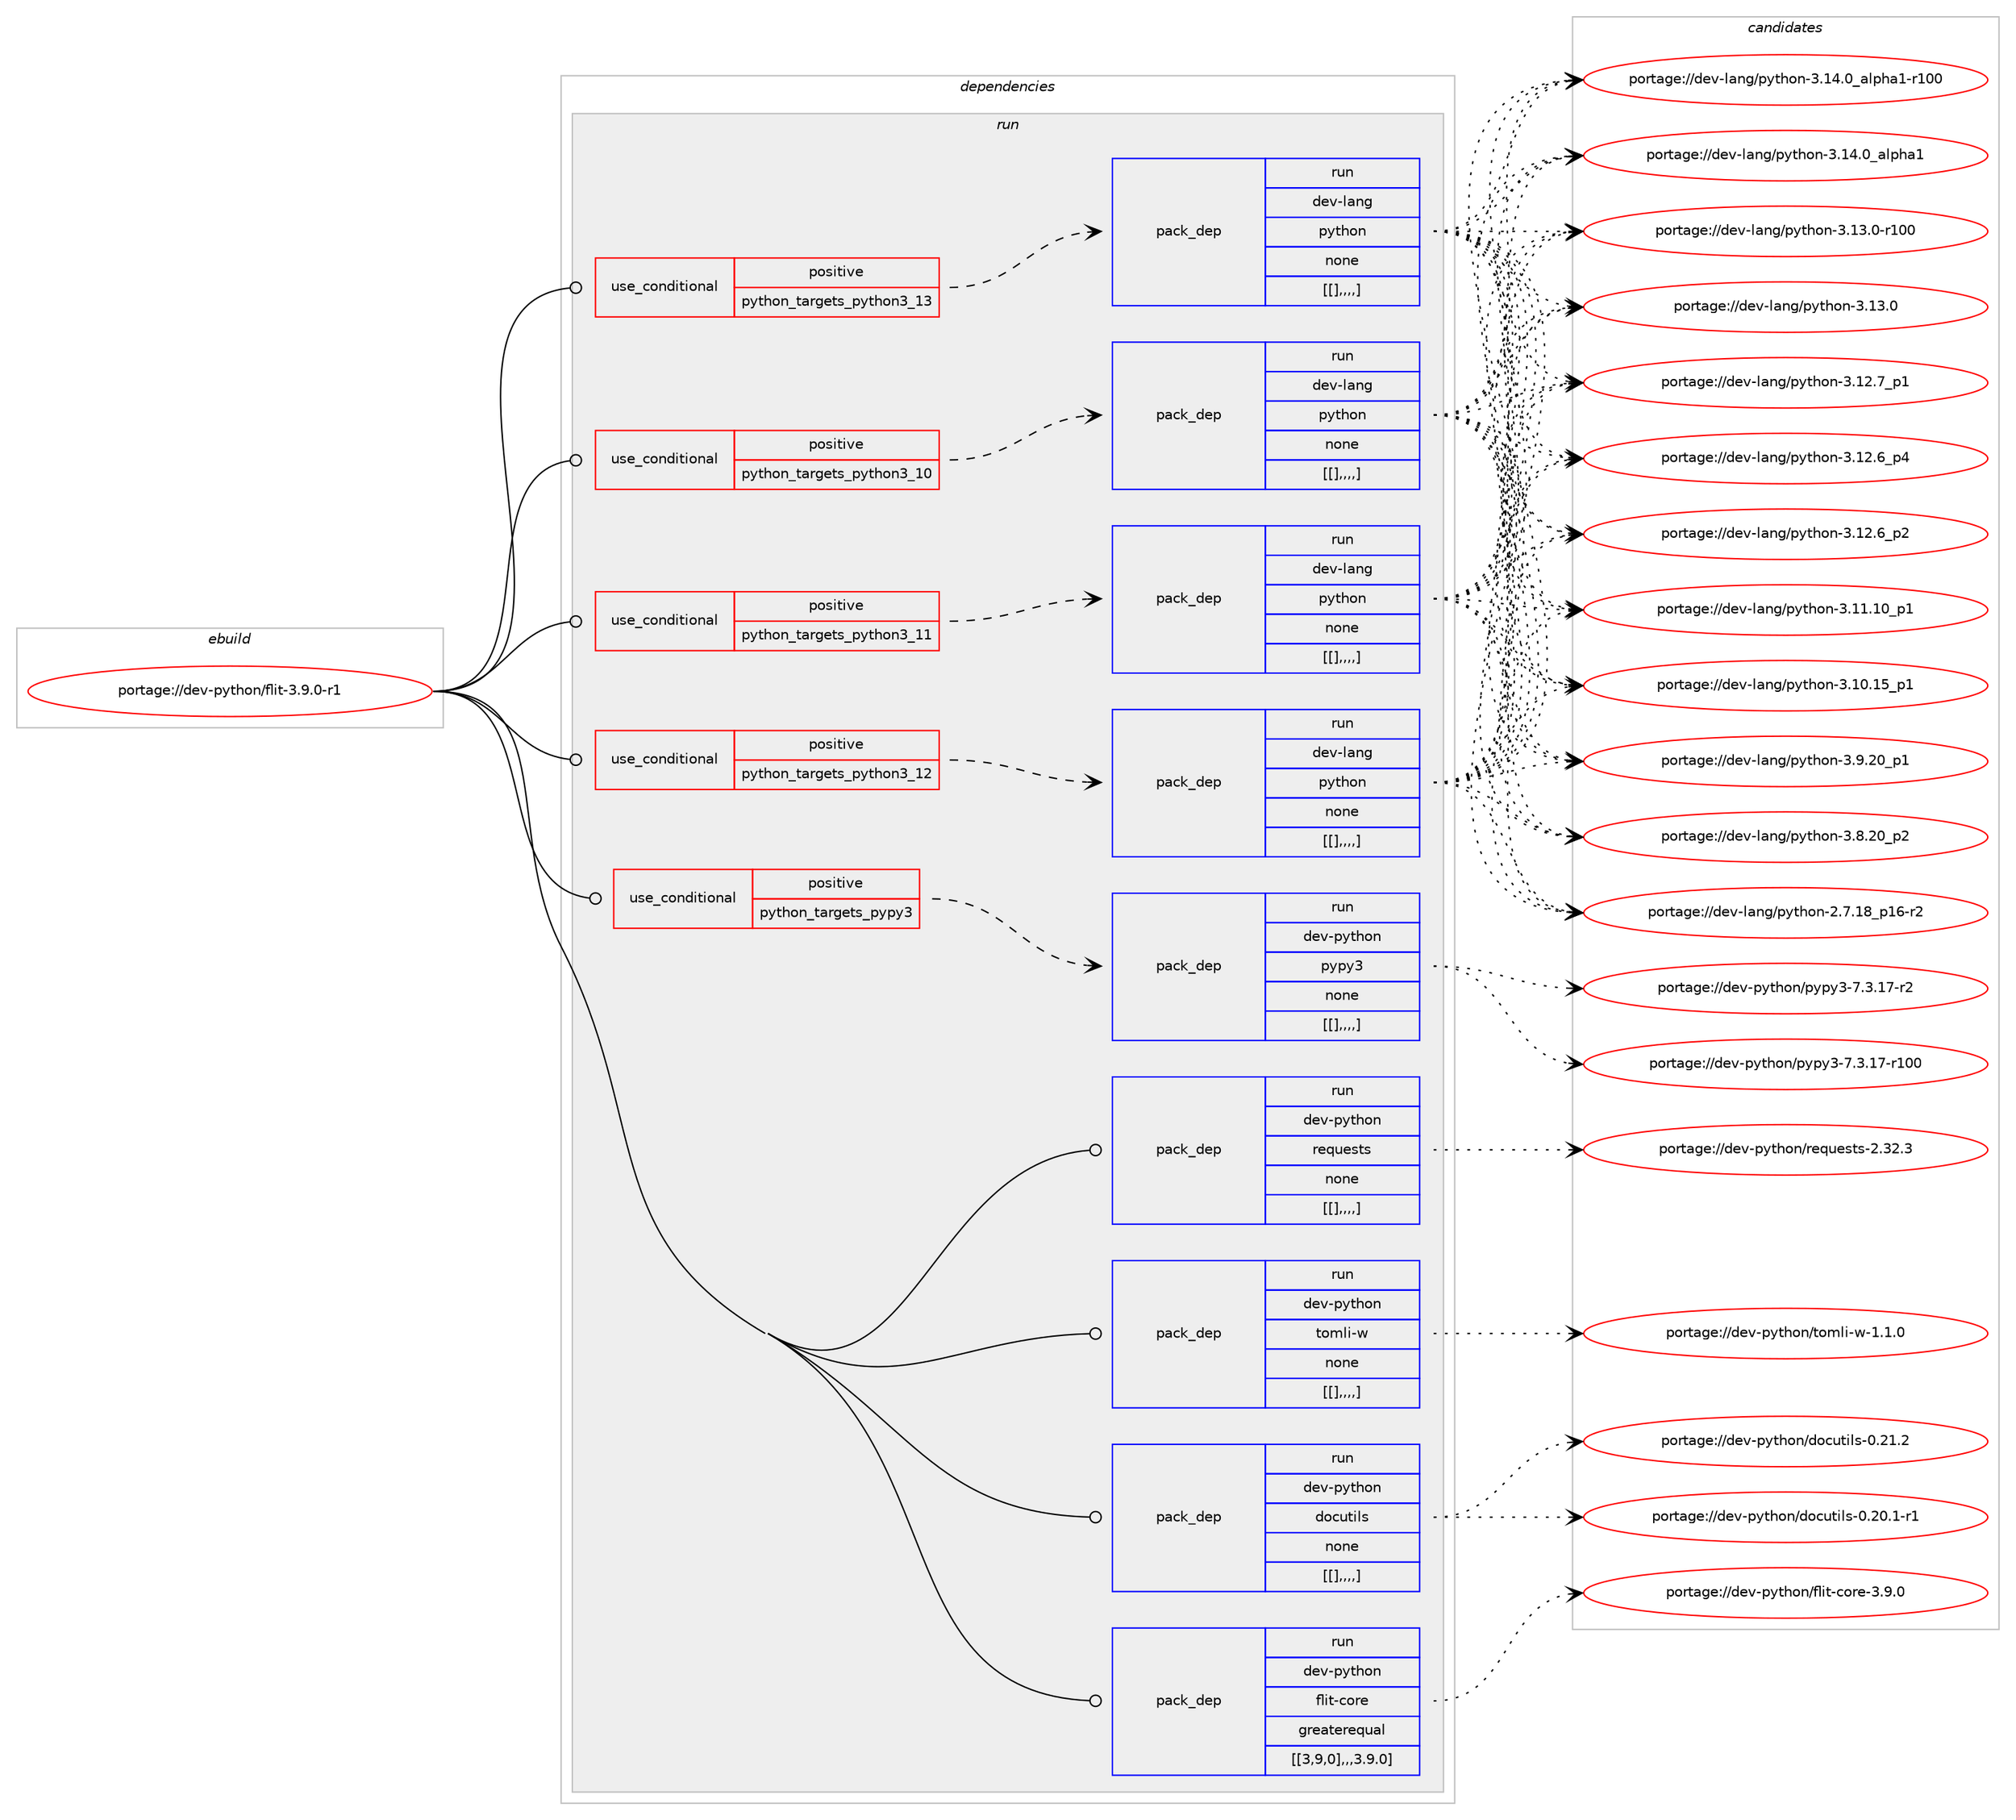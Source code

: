 digraph prolog {

# *************
# Graph options
# *************

newrank=true;
concentrate=true;
compound=true;
graph [rankdir=LR,fontname=Helvetica,fontsize=10,ranksep=1.5];#, ranksep=2.5, nodesep=0.2];
edge  [arrowhead=vee];
node  [fontname=Helvetica,fontsize=10];

# **********
# The ebuild
# **********

subgraph cluster_leftcol {
color=gray;
label=<<i>ebuild</i>>;
id [label="portage://dev-python/flit-3.9.0-r1", color=red, width=4, href="../dev-python/flit-3.9.0-r1.svg"];
}

# ****************
# The dependencies
# ****************

subgraph cluster_midcol {
color=gray;
label=<<i>dependencies</i>>;
subgraph cluster_compile {
fillcolor="#eeeeee";
style=filled;
label=<<i>compile</i>>;
}
subgraph cluster_compileandrun {
fillcolor="#eeeeee";
style=filled;
label=<<i>compile and run</i>>;
}
subgraph cluster_run {
fillcolor="#eeeeee";
style=filled;
label=<<i>run</i>>;
subgraph cond35132 {
dependency152323 [label=<<TABLE BORDER="0" CELLBORDER="1" CELLSPACING="0" CELLPADDING="4"><TR><TD ROWSPAN="3" CELLPADDING="10">use_conditional</TD></TR><TR><TD>positive</TD></TR><TR><TD>python_targets_pypy3</TD></TR></TABLE>>, shape=none, color=red];
subgraph pack115865 {
dependency152334 [label=<<TABLE BORDER="0" CELLBORDER="1" CELLSPACING="0" CELLPADDING="4" WIDTH="220"><TR><TD ROWSPAN="6" CELLPADDING="30">pack_dep</TD></TR><TR><TD WIDTH="110">run</TD></TR><TR><TD>dev-python</TD></TR><TR><TD>pypy3</TD></TR><TR><TD>none</TD></TR><TR><TD>[[],,,,]</TD></TR></TABLE>>, shape=none, color=blue];
}
dependency152323:e -> dependency152334:w [weight=20,style="dashed",arrowhead="vee"];
}
id:e -> dependency152323:w [weight=20,style="solid",arrowhead="odot"];
subgraph cond35143 {
dependency152346 [label=<<TABLE BORDER="0" CELLBORDER="1" CELLSPACING="0" CELLPADDING="4"><TR><TD ROWSPAN="3" CELLPADDING="10">use_conditional</TD></TR><TR><TD>positive</TD></TR><TR><TD>python_targets_python3_10</TD></TR></TABLE>>, shape=none, color=red];
subgraph pack115876 {
dependency152356 [label=<<TABLE BORDER="0" CELLBORDER="1" CELLSPACING="0" CELLPADDING="4" WIDTH="220"><TR><TD ROWSPAN="6" CELLPADDING="30">pack_dep</TD></TR><TR><TD WIDTH="110">run</TD></TR><TR><TD>dev-lang</TD></TR><TR><TD>python</TD></TR><TR><TD>none</TD></TR><TR><TD>[[],,,,]</TD></TR></TABLE>>, shape=none, color=blue];
}
dependency152346:e -> dependency152356:w [weight=20,style="dashed",arrowhead="vee"];
}
id:e -> dependency152346:w [weight=20,style="solid",arrowhead="odot"];
subgraph cond35150 {
dependency152376 [label=<<TABLE BORDER="0" CELLBORDER="1" CELLSPACING="0" CELLPADDING="4"><TR><TD ROWSPAN="3" CELLPADDING="10">use_conditional</TD></TR><TR><TD>positive</TD></TR><TR><TD>python_targets_python3_11</TD></TR></TABLE>>, shape=none, color=red];
subgraph pack115893 {
dependency152392 [label=<<TABLE BORDER="0" CELLBORDER="1" CELLSPACING="0" CELLPADDING="4" WIDTH="220"><TR><TD ROWSPAN="6" CELLPADDING="30">pack_dep</TD></TR><TR><TD WIDTH="110">run</TD></TR><TR><TD>dev-lang</TD></TR><TR><TD>python</TD></TR><TR><TD>none</TD></TR><TR><TD>[[],,,,]</TD></TR></TABLE>>, shape=none, color=blue];
}
dependency152376:e -> dependency152392:w [weight=20,style="dashed",arrowhead="vee"];
}
id:e -> dependency152376:w [weight=20,style="solid",arrowhead="odot"];
subgraph cond35168 {
dependency152395 [label=<<TABLE BORDER="0" CELLBORDER="1" CELLSPACING="0" CELLPADDING="4"><TR><TD ROWSPAN="3" CELLPADDING="10">use_conditional</TD></TR><TR><TD>positive</TD></TR><TR><TD>python_targets_python3_12</TD></TR></TABLE>>, shape=none, color=red];
subgraph pack115904 {
dependency152402 [label=<<TABLE BORDER="0" CELLBORDER="1" CELLSPACING="0" CELLPADDING="4" WIDTH="220"><TR><TD ROWSPAN="6" CELLPADDING="30">pack_dep</TD></TR><TR><TD WIDTH="110">run</TD></TR><TR><TD>dev-lang</TD></TR><TR><TD>python</TD></TR><TR><TD>none</TD></TR><TR><TD>[[],,,,]</TD></TR></TABLE>>, shape=none, color=blue];
}
dependency152395:e -> dependency152402:w [weight=20,style="dashed",arrowhead="vee"];
}
id:e -> dependency152395:w [weight=20,style="solid",arrowhead="odot"];
subgraph cond35178 {
dependency152427 [label=<<TABLE BORDER="0" CELLBORDER="1" CELLSPACING="0" CELLPADDING="4"><TR><TD ROWSPAN="3" CELLPADDING="10">use_conditional</TD></TR><TR><TD>positive</TD></TR><TR><TD>python_targets_python3_13</TD></TR></TABLE>>, shape=none, color=red];
subgraph pack115930 {
dependency152501 [label=<<TABLE BORDER="0" CELLBORDER="1" CELLSPACING="0" CELLPADDING="4" WIDTH="220"><TR><TD ROWSPAN="6" CELLPADDING="30">pack_dep</TD></TR><TR><TD WIDTH="110">run</TD></TR><TR><TD>dev-lang</TD></TR><TR><TD>python</TD></TR><TR><TD>none</TD></TR><TR><TD>[[],,,,]</TD></TR></TABLE>>, shape=none, color=blue];
}
dependency152427:e -> dependency152501:w [weight=20,style="dashed",arrowhead="vee"];
}
id:e -> dependency152427:w [weight=20,style="solid",arrowhead="odot"];
subgraph pack115961 {
dependency152507 [label=<<TABLE BORDER="0" CELLBORDER="1" CELLSPACING="0" CELLPADDING="4" WIDTH="220"><TR><TD ROWSPAN="6" CELLPADDING="30">pack_dep</TD></TR><TR><TD WIDTH="110">run</TD></TR><TR><TD>dev-python</TD></TR><TR><TD>docutils</TD></TR><TR><TD>none</TD></TR><TR><TD>[[],,,,]</TD></TR></TABLE>>, shape=none, color=blue];
}
id:e -> dependency152507:w [weight=20,style="solid",arrowhead="odot"];
subgraph pack115998 {
dependency152601 [label=<<TABLE BORDER="0" CELLBORDER="1" CELLSPACING="0" CELLPADDING="4" WIDTH="220"><TR><TD ROWSPAN="6" CELLPADDING="30">pack_dep</TD></TR><TR><TD WIDTH="110">run</TD></TR><TR><TD>dev-python</TD></TR><TR><TD>flit-core</TD></TR><TR><TD>greaterequal</TD></TR><TR><TD>[[3,9,0],,,3.9.0]</TD></TR></TABLE>>, shape=none, color=blue];
}
id:e -> dependency152601:w [weight=20,style="solid",arrowhead="odot"];
subgraph pack116024 {
dependency152641 [label=<<TABLE BORDER="0" CELLBORDER="1" CELLSPACING="0" CELLPADDING="4" WIDTH="220"><TR><TD ROWSPAN="6" CELLPADDING="30">pack_dep</TD></TR><TR><TD WIDTH="110">run</TD></TR><TR><TD>dev-python</TD></TR><TR><TD>requests</TD></TR><TR><TD>none</TD></TR><TR><TD>[[],,,,]</TD></TR></TABLE>>, shape=none, color=blue];
}
id:e -> dependency152641:w [weight=20,style="solid",arrowhead="odot"];
subgraph pack116057 {
dependency152701 [label=<<TABLE BORDER="0" CELLBORDER="1" CELLSPACING="0" CELLPADDING="4" WIDTH="220"><TR><TD ROWSPAN="6" CELLPADDING="30">pack_dep</TD></TR><TR><TD WIDTH="110">run</TD></TR><TR><TD>dev-python</TD></TR><TR><TD>tomli-w</TD></TR><TR><TD>none</TD></TR><TR><TD>[[],,,,]</TD></TR></TABLE>>, shape=none, color=blue];
}
id:e -> dependency152701:w [weight=20,style="solid",arrowhead="odot"];
}
}

# **************
# The candidates
# **************

subgraph cluster_choices {
rank=same;
color=gray;
label=<<i>candidates</i>>;

subgraph choice115917 {
color=black;
nodesep=1;
choice100101118451121211161041111104711212111212151455546514649554511450 [label="portage://dev-python/pypy3-7.3.17-r2", color=red, width=4,href="../dev-python/pypy3-7.3.17-r2.svg"];
choice1001011184511212111610411111047112121112121514555465146495545114494848 [label="portage://dev-python/pypy3-7.3.17-r100", color=red, width=4,href="../dev-python/pypy3-7.3.17-r100.svg"];
dependency152334:e -> choice100101118451121211161041111104711212111212151455546514649554511450:w [style=dotted,weight="100"];
dependency152334:e -> choice1001011184511212111610411111047112121112121514555465146495545114494848:w [style=dotted,weight="100"];
}
subgraph choice115920 {
color=black;
nodesep=1;
choice100101118451089711010347112121116104111110455146495246489597108112104974945114494848 [label="portage://dev-lang/python-3.14.0_alpha1-r100", color=red, width=4,href="../dev-lang/python-3.14.0_alpha1-r100.svg"];
choice1001011184510897110103471121211161041111104551464952464895971081121049749 [label="portage://dev-lang/python-3.14.0_alpha1", color=red, width=4,href="../dev-lang/python-3.14.0_alpha1.svg"];
choice1001011184510897110103471121211161041111104551464951464845114494848 [label="portage://dev-lang/python-3.13.0-r100", color=red, width=4,href="../dev-lang/python-3.13.0-r100.svg"];
choice10010111845108971101034711212111610411111045514649514648 [label="portage://dev-lang/python-3.13.0", color=red, width=4,href="../dev-lang/python-3.13.0.svg"];
choice100101118451089711010347112121116104111110455146495046559511249 [label="portage://dev-lang/python-3.12.7_p1", color=red, width=4,href="../dev-lang/python-3.12.7_p1.svg"];
choice100101118451089711010347112121116104111110455146495046549511252 [label="portage://dev-lang/python-3.12.6_p4", color=red, width=4,href="../dev-lang/python-3.12.6_p4.svg"];
choice100101118451089711010347112121116104111110455146495046549511250 [label="portage://dev-lang/python-3.12.6_p2", color=red, width=4,href="../dev-lang/python-3.12.6_p2.svg"];
choice10010111845108971101034711212111610411111045514649494649489511249 [label="portage://dev-lang/python-3.11.10_p1", color=red, width=4,href="../dev-lang/python-3.11.10_p1.svg"];
choice10010111845108971101034711212111610411111045514649484649539511249 [label="portage://dev-lang/python-3.10.15_p1", color=red, width=4,href="../dev-lang/python-3.10.15_p1.svg"];
choice100101118451089711010347112121116104111110455146574650489511249 [label="portage://dev-lang/python-3.9.20_p1", color=red, width=4,href="../dev-lang/python-3.9.20_p1.svg"];
choice100101118451089711010347112121116104111110455146564650489511250 [label="portage://dev-lang/python-3.8.20_p2", color=red, width=4,href="../dev-lang/python-3.8.20_p2.svg"];
choice100101118451089711010347112121116104111110455046554649569511249544511450 [label="portage://dev-lang/python-2.7.18_p16-r2", color=red, width=4,href="../dev-lang/python-2.7.18_p16-r2.svg"];
dependency152356:e -> choice100101118451089711010347112121116104111110455146495246489597108112104974945114494848:w [style=dotted,weight="100"];
dependency152356:e -> choice1001011184510897110103471121211161041111104551464952464895971081121049749:w [style=dotted,weight="100"];
dependency152356:e -> choice1001011184510897110103471121211161041111104551464951464845114494848:w [style=dotted,weight="100"];
dependency152356:e -> choice10010111845108971101034711212111610411111045514649514648:w [style=dotted,weight="100"];
dependency152356:e -> choice100101118451089711010347112121116104111110455146495046559511249:w [style=dotted,weight="100"];
dependency152356:e -> choice100101118451089711010347112121116104111110455146495046549511252:w [style=dotted,weight="100"];
dependency152356:e -> choice100101118451089711010347112121116104111110455146495046549511250:w [style=dotted,weight="100"];
dependency152356:e -> choice10010111845108971101034711212111610411111045514649494649489511249:w [style=dotted,weight="100"];
dependency152356:e -> choice10010111845108971101034711212111610411111045514649484649539511249:w [style=dotted,weight="100"];
dependency152356:e -> choice100101118451089711010347112121116104111110455146574650489511249:w [style=dotted,weight="100"];
dependency152356:e -> choice100101118451089711010347112121116104111110455146564650489511250:w [style=dotted,weight="100"];
dependency152356:e -> choice100101118451089711010347112121116104111110455046554649569511249544511450:w [style=dotted,weight="100"];
}
subgraph choice115944 {
color=black;
nodesep=1;
choice100101118451089711010347112121116104111110455146495246489597108112104974945114494848 [label="portage://dev-lang/python-3.14.0_alpha1-r100", color=red, width=4,href="../dev-lang/python-3.14.0_alpha1-r100.svg"];
choice1001011184510897110103471121211161041111104551464952464895971081121049749 [label="portage://dev-lang/python-3.14.0_alpha1", color=red, width=4,href="../dev-lang/python-3.14.0_alpha1.svg"];
choice1001011184510897110103471121211161041111104551464951464845114494848 [label="portage://dev-lang/python-3.13.0-r100", color=red, width=4,href="../dev-lang/python-3.13.0-r100.svg"];
choice10010111845108971101034711212111610411111045514649514648 [label="portage://dev-lang/python-3.13.0", color=red, width=4,href="../dev-lang/python-3.13.0.svg"];
choice100101118451089711010347112121116104111110455146495046559511249 [label="portage://dev-lang/python-3.12.7_p1", color=red, width=4,href="../dev-lang/python-3.12.7_p1.svg"];
choice100101118451089711010347112121116104111110455146495046549511252 [label="portage://dev-lang/python-3.12.6_p4", color=red, width=4,href="../dev-lang/python-3.12.6_p4.svg"];
choice100101118451089711010347112121116104111110455146495046549511250 [label="portage://dev-lang/python-3.12.6_p2", color=red, width=4,href="../dev-lang/python-3.12.6_p2.svg"];
choice10010111845108971101034711212111610411111045514649494649489511249 [label="portage://dev-lang/python-3.11.10_p1", color=red, width=4,href="../dev-lang/python-3.11.10_p1.svg"];
choice10010111845108971101034711212111610411111045514649484649539511249 [label="portage://dev-lang/python-3.10.15_p1", color=red, width=4,href="../dev-lang/python-3.10.15_p1.svg"];
choice100101118451089711010347112121116104111110455146574650489511249 [label="portage://dev-lang/python-3.9.20_p1", color=red, width=4,href="../dev-lang/python-3.9.20_p1.svg"];
choice100101118451089711010347112121116104111110455146564650489511250 [label="portage://dev-lang/python-3.8.20_p2", color=red, width=4,href="../dev-lang/python-3.8.20_p2.svg"];
choice100101118451089711010347112121116104111110455046554649569511249544511450 [label="portage://dev-lang/python-2.7.18_p16-r2", color=red, width=4,href="../dev-lang/python-2.7.18_p16-r2.svg"];
dependency152392:e -> choice100101118451089711010347112121116104111110455146495246489597108112104974945114494848:w [style=dotted,weight="100"];
dependency152392:e -> choice1001011184510897110103471121211161041111104551464952464895971081121049749:w [style=dotted,weight="100"];
dependency152392:e -> choice1001011184510897110103471121211161041111104551464951464845114494848:w [style=dotted,weight="100"];
dependency152392:e -> choice10010111845108971101034711212111610411111045514649514648:w [style=dotted,weight="100"];
dependency152392:e -> choice100101118451089711010347112121116104111110455146495046559511249:w [style=dotted,weight="100"];
dependency152392:e -> choice100101118451089711010347112121116104111110455146495046549511252:w [style=dotted,weight="100"];
dependency152392:e -> choice100101118451089711010347112121116104111110455146495046549511250:w [style=dotted,weight="100"];
dependency152392:e -> choice10010111845108971101034711212111610411111045514649494649489511249:w [style=dotted,weight="100"];
dependency152392:e -> choice10010111845108971101034711212111610411111045514649484649539511249:w [style=dotted,weight="100"];
dependency152392:e -> choice100101118451089711010347112121116104111110455146574650489511249:w [style=dotted,weight="100"];
dependency152392:e -> choice100101118451089711010347112121116104111110455146564650489511250:w [style=dotted,weight="100"];
dependency152392:e -> choice100101118451089711010347112121116104111110455046554649569511249544511450:w [style=dotted,weight="100"];
}
subgraph choice115957 {
color=black;
nodesep=1;
choice100101118451089711010347112121116104111110455146495246489597108112104974945114494848 [label="portage://dev-lang/python-3.14.0_alpha1-r100", color=red, width=4,href="../dev-lang/python-3.14.0_alpha1-r100.svg"];
choice1001011184510897110103471121211161041111104551464952464895971081121049749 [label="portage://dev-lang/python-3.14.0_alpha1", color=red, width=4,href="../dev-lang/python-3.14.0_alpha1.svg"];
choice1001011184510897110103471121211161041111104551464951464845114494848 [label="portage://dev-lang/python-3.13.0-r100", color=red, width=4,href="../dev-lang/python-3.13.0-r100.svg"];
choice10010111845108971101034711212111610411111045514649514648 [label="portage://dev-lang/python-3.13.0", color=red, width=4,href="../dev-lang/python-3.13.0.svg"];
choice100101118451089711010347112121116104111110455146495046559511249 [label="portage://dev-lang/python-3.12.7_p1", color=red, width=4,href="../dev-lang/python-3.12.7_p1.svg"];
choice100101118451089711010347112121116104111110455146495046549511252 [label="portage://dev-lang/python-3.12.6_p4", color=red, width=4,href="../dev-lang/python-3.12.6_p4.svg"];
choice100101118451089711010347112121116104111110455146495046549511250 [label="portage://dev-lang/python-3.12.6_p2", color=red, width=4,href="../dev-lang/python-3.12.6_p2.svg"];
choice10010111845108971101034711212111610411111045514649494649489511249 [label="portage://dev-lang/python-3.11.10_p1", color=red, width=4,href="../dev-lang/python-3.11.10_p1.svg"];
choice10010111845108971101034711212111610411111045514649484649539511249 [label="portage://dev-lang/python-3.10.15_p1", color=red, width=4,href="../dev-lang/python-3.10.15_p1.svg"];
choice100101118451089711010347112121116104111110455146574650489511249 [label="portage://dev-lang/python-3.9.20_p1", color=red, width=4,href="../dev-lang/python-3.9.20_p1.svg"];
choice100101118451089711010347112121116104111110455146564650489511250 [label="portage://dev-lang/python-3.8.20_p2", color=red, width=4,href="../dev-lang/python-3.8.20_p2.svg"];
choice100101118451089711010347112121116104111110455046554649569511249544511450 [label="portage://dev-lang/python-2.7.18_p16-r2", color=red, width=4,href="../dev-lang/python-2.7.18_p16-r2.svg"];
dependency152402:e -> choice100101118451089711010347112121116104111110455146495246489597108112104974945114494848:w [style=dotted,weight="100"];
dependency152402:e -> choice1001011184510897110103471121211161041111104551464952464895971081121049749:w [style=dotted,weight="100"];
dependency152402:e -> choice1001011184510897110103471121211161041111104551464951464845114494848:w [style=dotted,weight="100"];
dependency152402:e -> choice10010111845108971101034711212111610411111045514649514648:w [style=dotted,weight="100"];
dependency152402:e -> choice100101118451089711010347112121116104111110455146495046559511249:w [style=dotted,weight="100"];
dependency152402:e -> choice100101118451089711010347112121116104111110455146495046549511252:w [style=dotted,weight="100"];
dependency152402:e -> choice100101118451089711010347112121116104111110455146495046549511250:w [style=dotted,weight="100"];
dependency152402:e -> choice10010111845108971101034711212111610411111045514649494649489511249:w [style=dotted,weight="100"];
dependency152402:e -> choice10010111845108971101034711212111610411111045514649484649539511249:w [style=dotted,weight="100"];
dependency152402:e -> choice100101118451089711010347112121116104111110455146574650489511249:w [style=dotted,weight="100"];
dependency152402:e -> choice100101118451089711010347112121116104111110455146564650489511250:w [style=dotted,weight="100"];
dependency152402:e -> choice100101118451089711010347112121116104111110455046554649569511249544511450:w [style=dotted,weight="100"];
}
subgraph choice115967 {
color=black;
nodesep=1;
choice100101118451089711010347112121116104111110455146495246489597108112104974945114494848 [label="portage://dev-lang/python-3.14.0_alpha1-r100", color=red, width=4,href="../dev-lang/python-3.14.0_alpha1-r100.svg"];
choice1001011184510897110103471121211161041111104551464952464895971081121049749 [label="portage://dev-lang/python-3.14.0_alpha1", color=red, width=4,href="../dev-lang/python-3.14.0_alpha1.svg"];
choice1001011184510897110103471121211161041111104551464951464845114494848 [label="portage://dev-lang/python-3.13.0-r100", color=red, width=4,href="../dev-lang/python-3.13.0-r100.svg"];
choice10010111845108971101034711212111610411111045514649514648 [label="portage://dev-lang/python-3.13.0", color=red, width=4,href="../dev-lang/python-3.13.0.svg"];
choice100101118451089711010347112121116104111110455146495046559511249 [label="portage://dev-lang/python-3.12.7_p1", color=red, width=4,href="../dev-lang/python-3.12.7_p1.svg"];
choice100101118451089711010347112121116104111110455146495046549511252 [label="portage://dev-lang/python-3.12.6_p4", color=red, width=4,href="../dev-lang/python-3.12.6_p4.svg"];
choice100101118451089711010347112121116104111110455146495046549511250 [label="portage://dev-lang/python-3.12.6_p2", color=red, width=4,href="../dev-lang/python-3.12.6_p2.svg"];
choice10010111845108971101034711212111610411111045514649494649489511249 [label="portage://dev-lang/python-3.11.10_p1", color=red, width=4,href="../dev-lang/python-3.11.10_p1.svg"];
choice10010111845108971101034711212111610411111045514649484649539511249 [label="portage://dev-lang/python-3.10.15_p1", color=red, width=4,href="../dev-lang/python-3.10.15_p1.svg"];
choice100101118451089711010347112121116104111110455146574650489511249 [label="portage://dev-lang/python-3.9.20_p1", color=red, width=4,href="../dev-lang/python-3.9.20_p1.svg"];
choice100101118451089711010347112121116104111110455146564650489511250 [label="portage://dev-lang/python-3.8.20_p2", color=red, width=4,href="../dev-lang/python-3.8.20_p2.svg"];
choice100101118451089711010347112121116104111110455046554649569511249544511450 [label="portage://dev-lang/python-2.7.18_p16-r2", color=red, width=4,href="../dev-lang/python-2.7.18_p16-r2.svg"];
dependency152501:e -> choice100101118451089711010347112121116104111110455146495246489597108112104974945114494848:w [style=dotted,weight="100"];
dependency152501:e -> choice1001011184510897110103471121211161041111104551464952464895971081121049749:w [style=dotted,weight="100"];
dependency152501:e -> choice1001011184510897110103471121211161041111104551464951464845114494848:w [style=dotted,weight="100"];
dependency152501:e -> choice10010111845108971101034711212111610411111045514649514648:w [style=dotted,weight="100"];
dependency152501:e -> choice100101118451089711010347112121116104111110455146495046559511249:w [style=dotted,weight="100"];
dependency152501:e -> choice100101118451089711010347112121116104111110455146495046549511252:w [style=dotted,weight="100"];
dependency152501:e -> choice100101118451089711010347112121116104111110455146495046549511250:w [style=dotted,weight="100"];
dependency152501:e -> choice10010111845108971101034711212111610411111045514649494649489511249:w [style=dotted,weight="100"];
dependency152501:e -> choice10010111845108971101034711212111610411111045514649484649539511249:w [style=dotted,weight="100"];
dependency152501:e -> choice100101118451089711010347112121116104111110455146574650489511249:w [style=dotted,weight="100"];
dependency152501:e -> choice100101118451089711010347112121116104111110455146564650489511250:w [style=dotted,weight="100"];
dependency152501:e -> choice100101118451089711010347112121116104111110455046554649569511249544511450:w [style=dotted,weight="100"];
}
subgraph choice115987 {
color=black;
nodesep=1;
choice10010111845112121116104111110471001119911711610510811545484650494650 [label="portage://dev-python/docutils-0.21.2", color=red, width=4,href="../dev-python/docutils-0.21.2.svg"];
choice100101118451121211161041111104710011199117116105108115454846504846494511449 [label="portage://dev-python/docutils-0.20.1-r1", color=red, width=4,href="../dev-python/docutils-0.20.1-r1.svg"];
dependency152507:e -> choice10010111845112121116104111110471001119911711610510811545484650494650:w [style=dotted,weight="100"];
dependency152507:e -> choice100101118451121211161041111104710011199117116105108115454846504846494511449:w [style=dotted,weight="100"];
}
subgraph choice115993 {
color=black;
nodesep=1;
choice10010111845112121116104111110471021081051164599111114101455146574648 [label="portage://dev-python/flit-core-3.9.0", color=red, width=4,href="../dev-python/flit-core-3.9.0.svg"];
dependency152601:e -> choice10010111845112121116104111110471021081051164599111114101455146574648:w [style=dotted,weight="100"];
}
subgraph choice115994 {
color=black;
nodesep=1;
choice100101118451121211161041111104711410111311710111511611545504651504651 [label="portage://dev-python/requests-2.32.3", color=red, width=4,href="../dev-python/requests-2.32.3.svg"];
dependency152641:e -> choice100101118451121211161041111104711410111311710111511611545504651504651:w [style=dotted,weight="100"];
}
subgraph choice116000 {
color=black;
nodesep=1;
choice100101118451121211161041111104711611110910810545119454946494648 [label="portage://dev-python/tomli-w-1.1.0", color=red, width=4,href="../dev-python/tomli-w-1.1.0.svg"];
dependency152701:e -> choice100101118451121211161041111104711611110910810545119454946494648:w [style=dotted,weight="100"];
}
}

}
